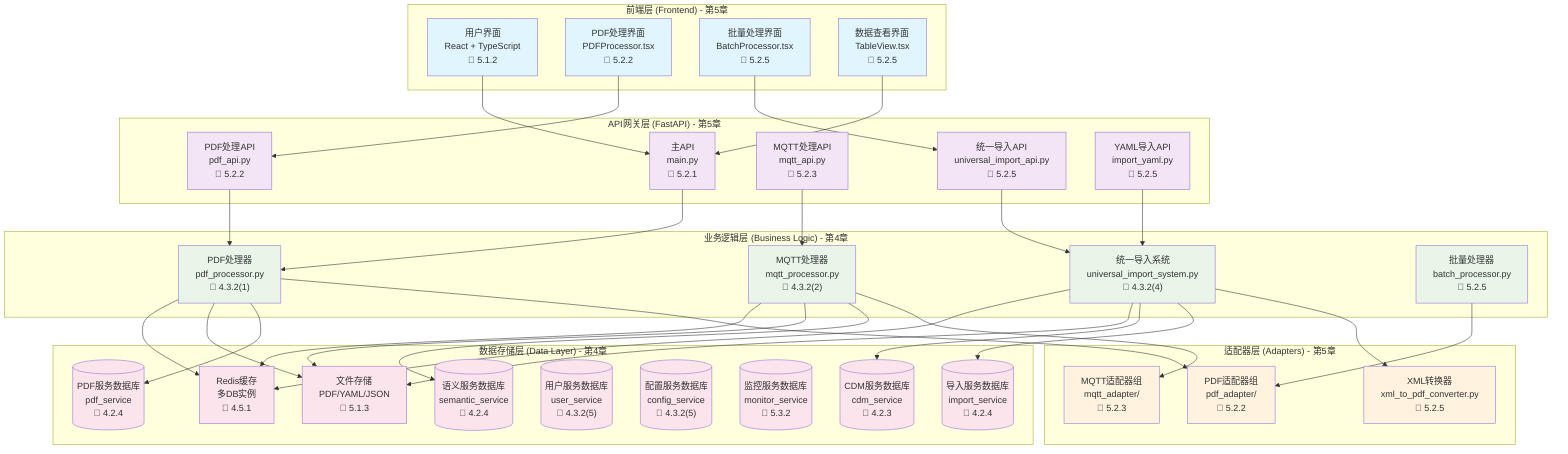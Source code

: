 graph TB
    %% 6016-app 系统总体架构图
    
    subgraph "前端层 (Frontend) - 第5章"
        UI["用户界面<br/>React + TypeScript<br/>📖 5.1.2"]
        PDF_UI["PDF处理界面<br/>PDFProcessor.tsx<br/>📖 5.2.2"]
        BATCH_UI["批量处理界面<br/>BatchProcessor.tsx<br/>📖 5.2.5"]
        VIEW_UI["数据查看界面<br/>TableView.tsx<br/>📖 5.2.5"]
    end
    
    subgraph "API网关层 (FastAPI) - 第5章"
        MAIN_API["主API<br/>main.py<br/>📖 5.2.1"]
        PDF_API["PDF处理API<br/>pdf_api.py<br/>📖 5.2.2"]
        MQTT_API["MQTT处理API<br/>mqtt_api.py<br/>📖 5.2.3"]
        UNIVERSAL_API["统一导入API<br/>universal_import_api.py<br/>📖 5.2.5"]
        YAML_API["YAML导入API<br/>import_yaml.py<br/>📖 5.2.5"]
    end
    
    subgraph "业务逻辑层 (Business Logic) - 第4章"
        PDF_PROC["PDF处理器<br/>pdf_processor.py<br/>📖 4.3.2(1)"]
        MQTT_PROC["MQTT处理器<br/>mqtt_processor.py<br/>📖 4.3.2(2)"]
        UNIVERSAL_SYS["统一导入系统<br/>universal_import_system.py<br/>📖 4.3.2(4)"]
        BATCH_PROC["批量处理器<br/>batch_processor.py<br/>📖 5.2.5"]
    end
    
    subgraph "适配器层 (Adapters) - 第5章"
        PDF_ADAPTER["PDF适配器组<br/>pdf_adapter/<br/>📖 5.2.2"]
        MQTT_ADAPTER["MQTT适配器组<br/>mqtt_adapter/<br/>📖 5.2.3"]
        XML_CONVERTER["XML转换器<br/>xml_to_pdf_converter.py<br/>📖 5.2.5"]
    end
    
    subgraph "数据存储层 (Data Layer) - 第4章"
        PDF_DB[("PDF服务数据库<br/>pdf_service<br/>📖 4.2.4")]
        SEMANTIC_DB[("语义服务数据库<br/>semantic_service<br/>📖 4.2.4")]
        CDM_DB[("CDM服务数据库<br/>cdm_service<br/>📖 4.2.3")]
        IMPORT_DB[("导入服务数据库<br/>import_service<br/>📖 4.2.4")]
        USER_DB[("用户服务数据库<br/>user_service<br/>📖 4.3.2(5)")]
        CONFIG_DB[("配置服务数据库<br/>config_service<br/>📖 4.3.2(5)")]
        MONITOR_DB[("监控服务数据库<br/>monitor_service<br/>📖 5.3.2")]
        FILE_STORAGE["文件存储<br/>PDF/YAML/JSON<br/>📖 5.1.3"]
        REDIS_CACHE["Redis缓存<br/>多DB实例<br/>📖 4.5.1"]
    end
    
    %% 连接关系
    UI --> MAIN_API
    PDF_UI --> PDF_API
    BATCH_UI --> UNIVERSAL_API
    VIEW_UI --> MAIN_API
    
    MAIN_API --> PDF_PROC
    PDF_API --> PDF_PROC
    MQTT_API --> MQTT_PROC
    UNIVERSAL_API --> UNIVERSAL_SYS
    YAML_API --> UNIVERSAL_SYS
    
    PDF_PROC --> PDF_ADAPTER
    MQTT_PROC --> MQTT_ADAPTER
    UNIVERSAL_SYS --> XML_CONVERTER
    BATCH_PROC --> PDF_ADAPTER
    
    PDF_PROC --> PDF_DB
    MQTT_PROC --> SEMANTIC_DB
    UNIVERSAL_SYS --> IMPORT_DB
    UNIVERSAL_SYS --> CDM_DB
    
    PDF_PROC --> FILE_STORAGE
    MQTT_PROC --> FILE_STORAGE
    UNIVERSAL_SYS --> FILE_STORAGE
    
    PDF_PROC --> REDIS_CACHE
    MQTT_PROC --> REDIS_CACHE
    UNIVERSAL_SYS --> REDIS_CACHE
    
    %% 样式
    classDef frontend fill:#e1f5fe
    classDef api fill:#f3e5f5
    classDef business fill:#e8f5e8
    classDef adapter fill:#fff3e0
    classDef storage fill:#fce4ec
    
    class UI,PDF_UI,BATCH_UI,VIEW_UI frontend
    class MAIN_API,PDF_API,MQTT_API,UNIVERSAL_API,YAML_API api
    class PDF_PROC,MQTT_PROC,UNIVERSAL_SYS,BATCH_PROC business
    class PDF_ADAPTER,MQTT_ADAPTER,XML_CONVERTER adapter
    class PDF_DB,SEMANTIC_DB,CDM_DB,IMPORT_DB,USER_DB,CONFIG_DB,MONITOR_DB,FILE_STORAGE,REDIS_CACHE storage